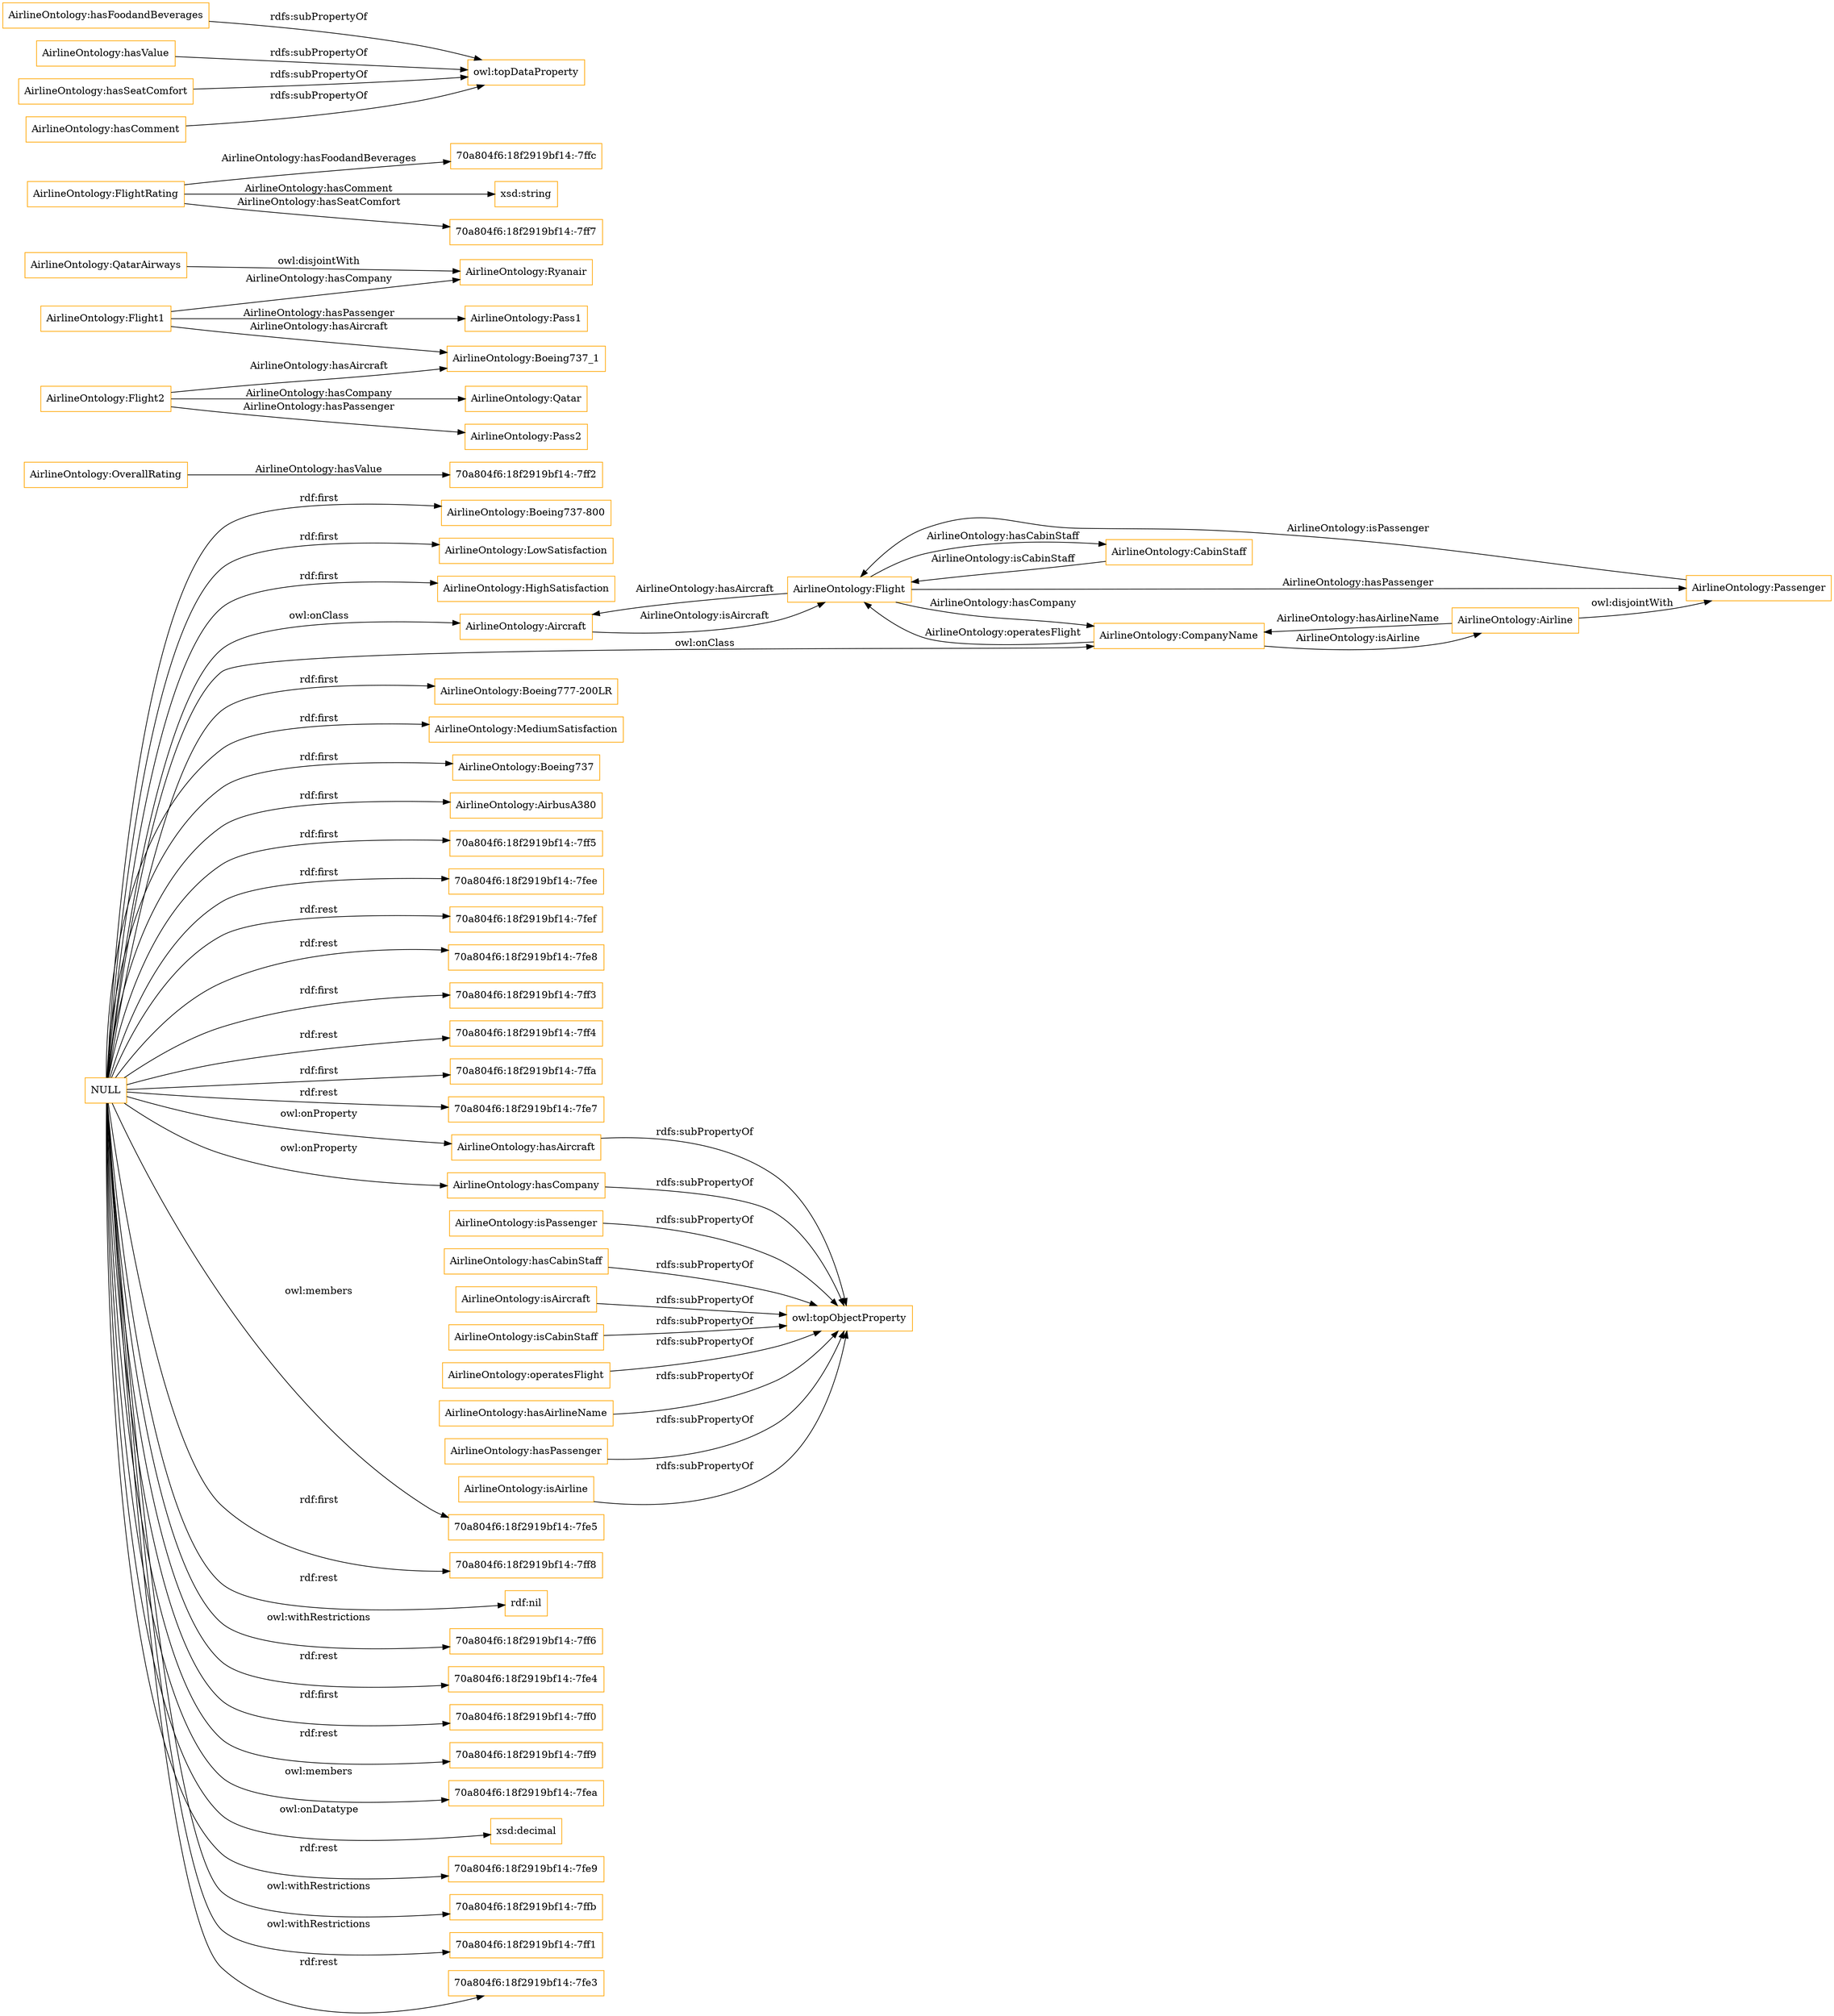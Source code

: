 digraph ar2dtool_diagram { 
rankdir=LR;
size="1501"
node [shape = rectangle, color="orange"]; "AirlineOntology:Boeing737-800" "AirlineOntology:OverallRating" "AirlineOntology:LowSatisfaction" "AirlineOntology:HighSatisfaction" "AirlineOntology:Aircraft" "AirlineOntology:Flight" "AirlineOntology:CabinStaff" "AirlineOntology:Airline" "AirlineOntology:CompanyName" "AirlineOntology:Ryanair" "AirlineOntology:QatarAirways" "AirlineOntology:Passenger" "AirlineOntology:Boeing777-200LR" "AirlineOntology:MediumSatisfaction" "AirlineOntology:FlightRating" "AirlineOntology:Boeing737" "AirlineOntology:AirbusA380" ; /*classes style*/
	"AirlineOntology:QatarAirways" -> "AirlineOntology:Ryanair" [ label = "owl:disjointWith" ];
	"NULL" -> "70a804f6:18f2919bf14:-7ff5" [ label = "rdf:first" ];
	"NULL" -> "AirlineOntology:LowSatisfaction" [ label = "rdf:first" ];
	"NULL" -> "70a804f6:18f2919bf14:-7fee" [ label = "rdf:first" ];
	"NULL" -> "AirlineOntology:Aircraft" [ label = "owl:onClass" ];
	"NULL" -> "70a804f6:18f2919bf14:-7fef" [ label = "rdf:rest" ];
	"NULL" -> "70a804f6:18f2919bf14:-7fe8" [ label = "rdf:rest" ];
	"NULL" -> "70a804f6:18f2919bf14:-7ff3" [ label = "rdf:first" ];
	"NULL" -> "70a804f6:18f2919bf14:-7ff4" [ label = "rdf:rest" ];
	"NULL" -> "70a804f6:18f2919bf14:-7ffa" [ label = "rdf:first" ];
	"NULL" -> "70a804f6:18f2919bf14:-7fe7" [ label = "rdf:rest" ];
	"NULL" -> "AirlineOntology:hasAircraft" [ label = "owl:onProperty" ];
	"NULL" -> "70a804f6:18f2919bf14:-7fe5" [ label = "owl:members" ];
	"NULL" -> "AirlineOntology:AirbusA380" [ label = "rdf:first" ];
	"NULL" -> "70a804f6:18f2919bf14:-7ff8" [ label = "rdf:first" ];
	"NULL" -> "rdf:nil" [ label = "rdf:rest" ];
	"NULL" -> "70a804f6:18f2919bf14:-7ff6" [ label = "owl:withRestrictions" ];
	"NULL" -> "AirlineOntology:Boeing737-800" [ label = "rdf:first" ];
	"NULL" -> "70a804f6:18f2919bf14:-7fe4" [ label = "rdf:rest" ];
	"NULL" -> "70a804f6:18f2919bf14:-7ff0" [ label = "rdf:first" ];
	"NULL" -> "70a804f6:18f2919bf14:-7ff9" [ label = "rdf:rest" ];
	"NULL" -> "AirlineOntology:Boeing737" [ label = "rdf:first" ];
	"NULL" -> "AirlineOntology:HighSatisfaction" [ label = "rdf:first" ];
	"NULL" -> "70a804f6:18f2919bf14:-7fea" [ label = "owl:members" ];
	"NULL" -> "AirlineOntology:hasCompany" [ label = "owl:onProperty" ];
	"NULL" -> "xsd:decimal" [ label = "owl:onDatatype" ];
	"NULL" -> "70a804f6:18f2919bf14:-7fe9" [ label = "rdf:rest" ];
	"NULL" -> "AirlineOntology:MediumSatisfaction" [ label = "rdf:first" ];
	"NULL" -> "AirlineOntology:Boeing777-200LR" [ label = "rdf:first" ];
	"NULL" -> "AirlineOntology:CompanyName" [ label = "owl:onClass" ];
	"NULL" -> "70a804f6:18f2919bf14:-7ffb" [ label = "owl:withRestrictions" ];
	"NULL" -> "70a804f6:18f2919bf14:-7ff1" [ label = "owl:withRestrictions" ];
	"NULL" -> "70a804f6:18f2919bf14:-7fe3" [ label = "rdf:rest" ];
	"AirlineOntology:isPassenger" -> "owl:topObjectProperty" [ label = "rdfs:subPropertyOf" ];
	"AirlineOntology:hasCabinStaff" -> "owl:topObjectProperty" [ label = "rdfs:subPropertyOf" ];
	"AirlineOntology:Flight2" -> "AirlineOntology:Pass2" [ label = "AirlineOntology:hasPassenger" ];
	"AirlineOntology:Flight2" -> "AirlineOntology:Qatar" [ label = "AirlineOntology:hasCompany" ];
	"AirlineOntology:Flight2" -> "AirlineOntology:Boeing737_1" [ label = "AirlineOntology:hasAircraft" ];
	"AirlineOntology:isAircraft" -> "owl:topObjectProperty" [ label = "rdfs:subPropertyOf" ];
	"AirlineOntology:isCabinStaff" -> "owl:topObjectProperty" [ label = "rdfs:subPropertyOf" ];
	"AirlineOntology:Flight1" -> "AirlineOntology:Pass1" [ label = "AirlineOntology:hasPassenger" ];
	"AirlineOntology:Flight1" -> "AirlineOntology:Ryanair" [ label = "AirlineOntology:hasCompany" ];
	"AirlineOntology:Flight1" -> "AirlineOntology:Boeing737_1" [ label = "AirlineOntology:hasAircraft" ];
	"AirlineOntology:operatesFlight" -> "owl:topObjectProperty" [ label = "rdfs:subPropertyOf" ];
	"AirlineOntology:hasFoodandBeverages" -> "owl:topDataProperty" [ label = "rdfs:subPropertyOf" ];
	"AirlineOntology:hasAircraft" -> "owl:topObjectProperty" [ label = "rdfs:subPropertyOf" ];
	"AirlineOntology:hasAirlineName" -> "owl:topObjectProperty" [ label = "rdfs:subPropertyOf" ];
	"AirlineOntology:hasValue" -> "owl:topDataProperty" [ label = "rdfs:subPropertyOf" ];
	"AirlineOntology:hasSeatComfort" -> "owl:topDataProperty" [ label = "rdfs:subPropertyOf" ];
	"AirlineOntology:hasPassenger" -> "owl:topObjectProperty" [ label = "rdfs:subPropertyOf" ];
	"AirlineOntology:hasCompany" -> "owl:topObjectProperty" [ label = "rdfs:subPropertyOf" ];
	"AirlineOntology:Airline" -> "AirlineOntology:Passenger" [ label = "owl:disjointWith" ];
	"AirlineOntology:isAirline" -> "owl:topObjectProperty" [ label = "rdfs:subPropertyOf" ];
	"AirlineOntology:hasComment" -> "owl:topDataProperty" [ label = "rdfs:subPropertyOf" ];
	"AirlineOntology:FlightRating" -> "70a804f6:18f2919bf14:-7ffc" [ label = "AirlineOntology:hasFoodandBeverages" ];
	"AirlineOntology:CabinStaff" -> "AirlineOntology:Flight" [ label = "AirlineOntology:isCabinStaff" ];
	"AirlineOntology:CompanyName" -> "AirlineOntology:Airline" [ label = "AirlineOntology:isAirline" ];
	"AirlineOntology:Flight" -> "AirlineOntology:CompanyName" [ label = "AirlineOntology:hasCompany" ];
	"AirlineOntology:Flight" -> "AirlineOntology:Aircraft" [ label = "AirlineOntology:hasAircraft" ];
	"AirlineOntology:Aircraft" -> "AirlineOntology:Flight" [ label = "AirlineOntology:isAircraft" ];
	"AirlineOntology:Airline" -> "AirlineOntology:CompanyName" [ label = "AirlineOntology:hasAirlineName" ];
	"AirlineOntology:Flight" -> "AirlineOntology:Passenger" [ label = "AirlineOntology:hasPassenger" ];
	"AirlineOntology:Flight" -> "AirlineOntology:CabinStaff" [ label = "AirlineOntology:hasCabinStaff" ];
	"AirlineOntology:Passenger" -> "AirlineOntology:Flight" [ label = "AirlineOntology:isPassenger" ];
	"AirlineOntology:CompanyName" -> "AirlineOntology:Flight" [ label = "AirlineOntology:operatesFlight" ];
	"AirlineOntology:FlightRating" -> "xsd:string" [ label = "AirlineOntology:hasComment" ];
	"AirlineOntology:FlightRating" -> "70a804f6:18f2919bf14:-7ff7" [ label = "AirlineOntology:hasSeatComfort" ];
	"AirlineOntology:OverallRating" -> "70a804f6:18f2919bf14:-7ff2" [ label = "AirlineOntology:hasValue" ];

}
